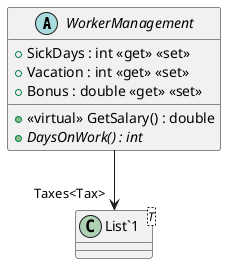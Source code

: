 @startuml
abstract class WorkerManagement {
    + SickDays : int <<get>> <<set>>
    + Vacation : int <<get>> <<set>>
    + Bonus : double <<get>> <<set>>
    + <<virtual>> GetSalary() : double
    + {abstract} DaysOnWork() : int
}
class "List`1"<T> {
}
WorkerManagement --> "Taxes<Tax>" "List`1"
@enduml
